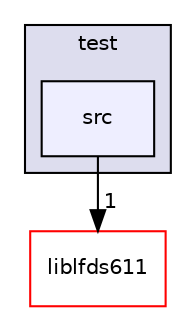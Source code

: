 digraph "UTIL/LFDS/liblfds6.1.1/test/src" {
  compound=true
  node [ fontsize="10", fontname="Helvetica"];
  edge [ labelfontsize="10", labelfontname="Helvetica"];
  subgraph clusterdir_d46421bc5c5f912ede9a315f15775981 {
    graph [ bgcolor="#ddddee", pencolor="black", label="test" fontname="Helvetica", fontsize="10", URL="dir_d46421bc5c5f912ede9a315f15775981.html"]
  dir_9eb723b23a5c2d0272e45104d8004b55 [shape=box, label="src", style="filled", fillcolor="#eeeeff", pencolor="black", URL="dir_9eb723b23a5c2d0272e45104d8004b55.html"];
  }
  dir_0033458faf607c867fb6ec487393d4ea [shape=box label="liblfds611" fillcolor="white" style="filled" color="red" URL="dir_0033458faf607c867fb6ec487393d4ea.html"];
  dir_9eb723b23a5c2d0272e45104d8004b55->dir_0033458faf607c867fb6ec487393d4ea [headlabel="1", labeldistance=1.5 headhref="dir_000027_000052.html"];
}
